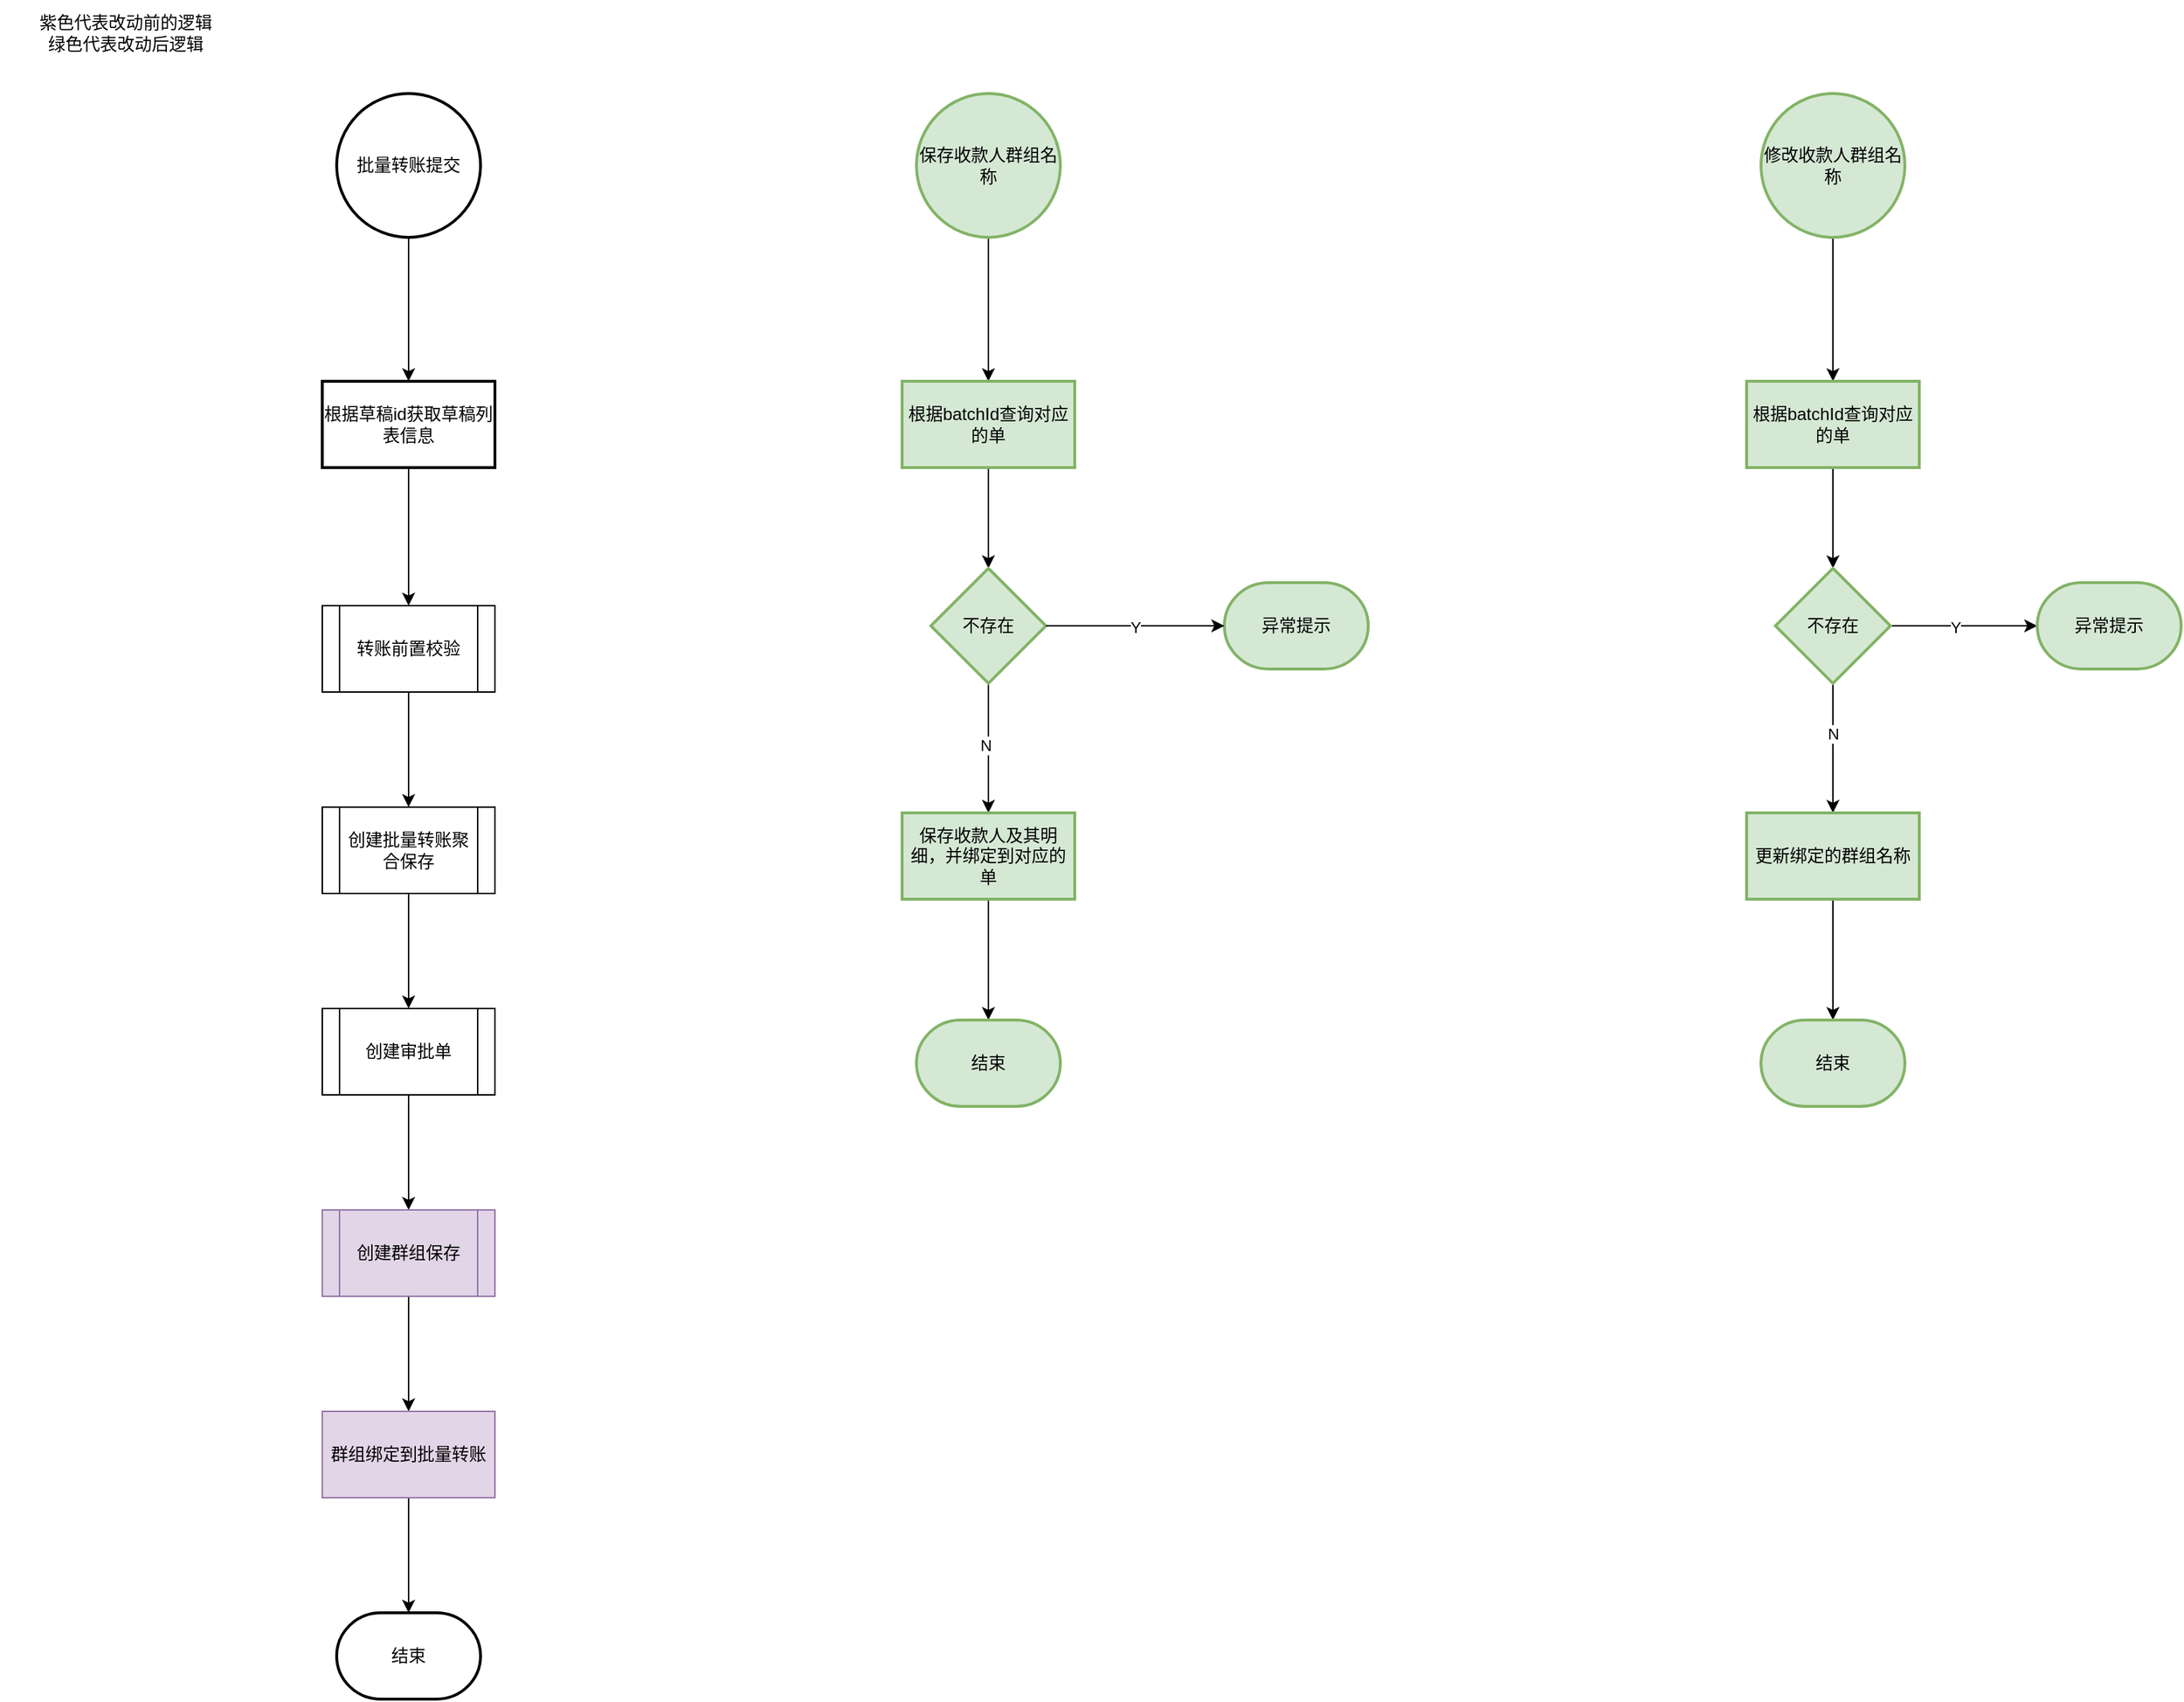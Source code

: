 <mxfile version="24.7.7">
  <diagram name="第 1 页" id="eUzwRZzNJlYsQcuNseQM">
    <mxGraphModel dx="1834" dy="1172" grid="0" gridSize="10" guides="1" tooltips="1" connect="1" arrows="1" fold="1" page="0" pageScale="1" pageWidth="827" pageHeight="1169" math="0" shadow="0">
      <root>
        <mxCell id="0" />
        <mxCell id="1" parent="0" />
        <mxCell id="e1EaGzbUumYMe4m0VlEo-6" value="" style="edgeStyle=orthogonalEdgeStyle;rounded=0;orthogonalLoop=1;jettySize=auto;html=1;" edge="1" parent="1" source="e1EaGzbUumYMe4m0VlEo-4" target="e1EaGzbUumYMe4m0VlEo-5">
          <mxGeometry relative="1" as="geometry" />
        </mxCell>
        <mxCell id="e1EaGzbUumYMe4m0VlEo-4" value="批量转账提交" style="strokeWidth=2;html=1;shape=mxgraph.flowchart.start_2;whiteSpace=wrap;" vertex="1" parent="1">
          <mxGeometry x="55" y="-105" width="100" height="100" as="geometry" />
        </mxCell>
        <mxCell id="e1EaGzbUumYMe4m0VlEo-8" style="edgeStyle=orthogonalEdgeStyle;rounded=0;orthogonalLoop=1;jettySize=auto;html=1;exitX=0.5;exitY=1;exitDx=0;exitDy=0;" edge="1" parent="1" source="e1EaGzbUumYMe4m0VlEo-5" target="e1EaGzbUumYMe4m0VlEo-7">
          <mxGeometry relative="1" as="geometry" />
        </mxCell>
        <mxCell id="e1EaGzbUumYMe4m0VlEo-5" value="根据草稿id获取草稿列表信息" style="whiteSpace=wrap;html=1;strokeWidth=2;" vertex="1" parent="1">
          <mxGeometry x="45" y="95" width="120" height="60" as="geometry" />
        </mxCell>
        <mxCell id="e1EaGzbUumYMe4m0VlEo-10" value="" style="edgeStyle=orthogonalEdgeStyle;rounded=0;orthogonalLoop=1;jettySize=auto;html=1;" edge="1" parent="1" source="e1EaGzbUumYMe4m0VlEo-7" target="e1EaGzbUumYMe4m0VlEo-9">
          <mxGeometry relative="1" as="geometry" />
        </mxCell>
        <mxCell id="e1EaGzbUumYMe4m0VlEo-7" value="转账前置校验" style="shape=process;whiteSpace=wrap;html=1;backgroundOutline=1;" vertex="1" parent="1">
          <mxGeometry x="45" y="251" width="120" height="60" as="geometry" />
        </mxCell>
        <mxCell id="e1EaGzbUumYMe4m0VlEo-12" value="" style="edgeStyle=orthogonalEdgeStyle;rounded=0;orthogonalLoop=1;jettySize=auto;html=1;" edge="1" parent="1" source="e1EaGzbUumYMe4m0VlEo-9" target="e1EaGzbUumYMe4m0VlEo-11">
          <mxGeometry relative="1" as="geometry" />
        </mxCell>
        <mxCell id="e1EaGzbUumYMe4m0VlEo-9" value="创建批量转账聚合保存" style="shape=process;whiteSpace=wrap;html=1;backgroundOutline=1;" vertex="1" parent="1">
          <mxGeometry x="45" y="391" width="120" height="60" as="geometry" />
        </mxCell>
        <mxCell id="e1EaGzbUumYMe4m0VlEo-14" value="" style="edgeStyle=orthogonalEdgeStyle;rounded=0;orthogonalLoop=1;jettySize=auto;html=1;" edge="1" parent="1" source="e1EaGzbUumYMe4m0VlEo-11" target="e1EaGzbUumYMe4m0VlEo-13">
          <mxGeometry relative="1" as="geometry" />
        </mxCell>
        <mxCell id="e1EaGzbUumYMe4m0VlEo-11" value="创建审批单" style="shape=process;whiteSpace=wrap;html=1;backgroundOutline=1;" vertex="1" parent="1">
          <mxGeometry x="45" y="531" width="120" height="60" as="geometry" />
        </mxCell>
        <mxCell id="e1EaGzbUumYMe4m0VlEo-16" value="" style="edgeStyle=orthogonalEdgeStyle;rounded=0;orthogonalLoop=1;jettySize=auto;html=1;" edge="1" parent="1" source="e1EaGzbUumYMe4m0VlEo-13" target="e1EaGzbUumYMe4m0VlEo-15">
          <mxGeometry relative="1" as="geometry" />
        </mxCell>
        <mxCell id="e1EaGzbUumYMe4m0VlEo-13" value="创建群组保存" style="shape=process;whiteSpace=wrap;html=1;backgroundOutline=1;fillColor=#e1d5e7;strokeColor=#9673a6;" vertex="1" parent="1">
          <mxGeometry x="45" y="671" width="120" height="60" as="geometry" />
        </mxCell>
        <mxCell id="e1EaGzbUumYMe4m0VlEo-18" style="edgeStyle=orthogonalEdgeStyle;rounded=0;orthogonalLoop=1;jettySize=auto;html=1;exitX=0.5;exitY=1;exitDx=0;exitDy=0;" edge="1" parent="1" source="e1EaGzbUumYMe4m0VlEo-15" target="e1EaGzbUumYMe4m0VlEo-17">
          <mxGeometry relative="1" as="geometry" />
        </mxCell>
        <mxCell id="e1EaGzbUumYMe4m0VlEo-15" value="群组绑定到批量转账" style="whiteSpace=wrap;html=1;fillColor=#e1d5e7;strokeColor=#9673a6;" vertex="1" parent="1">
          <mxGeometry x="45" y="811" width="120" height="60" as="geometry" />
        </mxCell>
        <mxCell id="e1EaGzbUumYMe4m0VlEo-17" value="结束" style="strokeWidth=2;html=1;shape=mxgraph.flowchart.terminator;whiteSpace=wrap;" vertex="1" parent="1">
          <mxGeometry x="55" y="951" width="100" height="60" as="geometry" />
        </mxCell>
        <mxCell id="e1EaGzbUumYMe4m0VlEo-19" value="紫色代表改动前的逻辑&lt;div&gt;绿色代表改动后逻辑&lt;/div&gt;" style="text;html=1;align=center;verticalAlign=middle;whiteSpace=wrap;rounded=0;" vertex="1" parent="1">
          <mxGeometry x="-179" y="-170" width="175" height="46" as="geometry" />
        </mxCell>
        <mxCell id="e1EaGzbUumYMe4m0VlEo-25" value="" style="edgeStyle=orthogonalEdgeStyle;rounded=0;orthogonalLoop=1;jettySize=auto;html=1;" edge="1" parent="1" source="e1EaGzbUumYMe4m0VlEo-23" target="e1EaGzbUumYMe4m0VlEo-24">
          <mxGeometry relative="1" as="geometry" />
        </mxCell>
        <mxCell id="e1EaGzbUumYMe4m0VlEo-23" value="保存收款人群组名称" style="strokeWidth=2;html=1;shape=mxgraph.flowchart.start_2;whiteSpace=wrap;fillColor=#d5e8d4;strokeColor=#82b366;" vertex="1" parent="1">
          <mxGeometry x="458" y="-105" width="100" height="100" as="geometry" />
        </mxCell>
        <mxCell id="e1EaGzbUumYMe4m0VlEo-27" value="" style="edgeStyle=orthogonalEdgeStyle;rounded=0;orthogonalLoop=1;jettySize=auto;html=1;" edge="1" parent="1" source="e1EaGzbUumYMe4m0VlEo-24" target="e1EaGzbUumYMe4m0VlEo-26">
          <mxGeometry relative="1" as="geometry" />
        </mxCell>
        <mxCell id="e1EaGzbUumYMe4m0VlEo-24" value="根据batchId查询对应的单" style="whiteSpace=wrap;html=1;strokeWidth=2;fillColor=#d5e8d4;strokeColor=#82b366;" vertex="1" parent="1">
          <mxGeometry x="448" y="95" width="120" height="60" as="geometry" />
        </mxCell>
        <mxCell id="e1EaGzbUumYMe4m0VlEo-32" value="" style="edgeStyle=orthogonalEdgeStyle;rounded=0;orthogonalLoop=1;jettySize=auto;html=1;" edge="1" parent="1" source="e1EaGzbUumYMe4m0VlEo-26" target="e1EaGzbUumYMe4m0VlEo-31">
          <mxGeometry relative="1" as="geometry" />
        </mxCell>
        <mxCell id="e1EaGzbUumYMe4m0VlEo-33" value="N" style="edgeLabel;html=1;align=center;verticalAlign=middle;resizable=0;points=[];" vertex="1" connectable="0" parent="e1EaGzbUumYMe4m0VlEo-32">
          <mxGeometry x="-0.044" y="-2" relative="1" as="geometry">
            <mxPoint as="offset" />
          </mxGeometry>
        </mxCell>
        <mxCell id="e1EaGzbUumYMe4m0VlEo-26" value="不存在" style="rhombus;whiteSpace=wrap;html=1;strokeWidth=2;fillColor=#d5e8d4;strokeColor=#82b366;" vertex="1" parent="1">
          <mxGeometry x="468" y="225" width="80" height="80" as="geometry" />
        </mxCell>
        <mxCell id="e1EaGzbUumYMe4m0VlEo-28" value="异常提示" style="strokeWidth=2;html=1;shape=mxgraph.flowchart.terminator;whiteSpace=wrap;fillColor=#d5e8d4;strokeColor=#82b366;" vertex="1" parent="1">
          <mxGeometry x="672" y="235" width="100" height="60" as="geometry" />
        </mxCell>
        <mxCell id="e1EaGzbUumYMe4m0VlEo-29" style="edgeStyle=orthogonalEdgeStyle;rounded=0;orthogonalLoop=1;jettySize=auto;html=1;entryX=0;entryY=0.5;entryDx=0;entryDy=0;entryPerimeter=0;" edge="1" parent="1" source="e1EaGzbUumYMe4m0VlEo-26" target="e1EaGzbUumYMe4m0VlEo-28">
          <mxGeometry relative="1" as="geometry" />
        </mxCell>
        <mxCell id="e1EaGzbUumYMe4m0VlEo-30" value="Y" style="edgeLabel;html=1;align=center;verticalAlign=middle;resizable=0;points=[];" vertex="1" connectable="0" parent="e1EaGzbUumYMe4m0VlEo-29">
          <mxGeometry y="-1" relative="1" as="geometry">
            <mxPoint as="offset" />
          </mxGeometry>
        </mxCell>
        <mxCell id="e1EaGzbUumYMe4m0VlEo-35" style="edgeStyle=orthogonalEdgeStyle;rounded=0;orthogonalLoop=1;jettySize=auto;html=1;exitX=0.5;exitY=1;exitDx=0;exitDy=0;" edge="1" parent="1" source="e1EaGzbUumYMe4m0VlEo-31" target="e1EaGzbUumYMe4m0VlEo-34">
          <mxGeometry relative="1" as="geometry" />
        </mxCell>
        <mxCell id="e1EaGzbUumYMe4m0VlEo-31" value="保存收款人及其明细，并绑定到对应的单" style="whiteSpace=wrap;html=1;strokeWidth=2;fillColor=#d5e8d4;strokeColor=#82b366;" vertex="1" parent="1">
          <mxGeometry x="448" y="395" width="120" height="60" as="geometry" />
        </mxCell>
        <mxCell id="e1EaGzbUumYMe4m0VlEo-34" value="结束" style="strokeWidth=2;html=1;shape=mxgraph.flowchart.terminator;whiteSpace=wrap;fillColor=#d5e8d4;strokeColor=#82b366;" vertex="1" parent="1">
          <mxGeometry x="458" y="539" width="100" height="60" as="geometry" />
        </mxCell>
        <mxCell id="e1EaGzbUumYMe4m0VlEo-38" value="" style="edgeStyle=orthogonalEdgeStyle;rounded=0;orthogonalLoop=1;jettySize=auto;html=1;" edge="1" parent="1" source="e1EaGzbUumYMe4m0VlEo-36" target="e1EaGzbUumYMe4m0VlEo-37">
          <mxGeometry relative="1" as="geometry" />
        </mxCell>
        <mxCell id="e1EaGzbUumYMe4m0VlEo-36" value="修改收款人群组名称" style="strokeWidth=2;html=1;shape=mxgraph.flowchart.start_2;whiteSpace=wrap;fillColor=#d5e8d4;strokeColor=#82b366;" vertex="1" parent="1">
          <mxGeometry x="1045" y="-105" width="100" height="100" as="geometry" />
        </mxCell>
        <mxCell id="e1EaGzbUumYMe4m0VlEo-40" value="" style="edgeStyle=orthogonalEdgeStyle;rounded=0;orthogonalLoop=1;jettySize=auto;html=1;" edge="1" parent="1" source="e1EaGzbUumYMe4m0VlEo-37" target="e1EaGzbUumYMe4m0VlEo-39">
          <mxGeometry relative="1" as="geometry" />
        </mxCell>
        <mxCell id="e1EaGzbUumYMe4m0VlEo-37" value="根据batchId查询对应的单" style="whiteSpace=wrap;html=1;strokeWidth=2;fillColor=#d5e8d4;strokeColor=#82b366;" vertex="1" parent="1">
          <mxGeometry x="1035" y="95" width="120" height="60" as="geometry" />
        </mxCell>
        <mxCell id="e1EaGzbUumYMe4m0VlEo-43" value="" style="edgeStyle=orthogonalEdgeStyle;rounded=0;orthogonalLoop=1;jettySize=auto;html=1;" edge="1" parent="1" source="e1EaGzbUumYMe4m0VlEo-39" target="e1EaGzbUumYMe4m0VlEo-42">
          <mxGeometry relative="1" as="geometry" />
        </mxCell>
        <mxCell id="e1EaGzbUumYMe4m0VlEo-48" value="N" style="edgeLabel;html=1;align=center;verticalAlign=middle;resizable=0;points=[];" vertex="1" connectable="0" parent="e1EaGzbUumYMe4m0VlEo-43">
          <mxGeometry x="-0.222" relative="1" as="geometry">
            <mxPoint as="offset" />
          </mxGeometry>
        </mxCell>
        <mxCell id="e1EaGzbUumYMe4m0VlEo-46" style="edgeStyle=orthogonalEdgeStyle;rounded=0;orthogonalLoop=1;jettySize=auto;html=1;exitX=1;exitY=0.5;exitDx=0;exitDy=0;" edge="1" parent="1" source="e1EaGzbUumYMe4m0VlEo-39" target="e1EaGzbUumYMe4m0VlEo-41">
          <mxGeometry relative="1" as="geometry" />
        </mxCell>
        <mxCell id="e1EaGzbUumYMe4m0VlEo-47" value="Y" style="edgeLabel;html=1;align=center;verticalAlign=middle;resizable=0;points=[];" vertex="1" connectable="0" parent="e1EaGzbUumYMe4m0VlEo-46">
          <mxGeometry x="-0.118" y="-1" relative="1" as="geometry">
            <mxPoint as="offset" />
          </mxGeometry>
        </mxCell>
        <mxCell id="e1EaGzbUumYMe4m0VlEo-39" value="不存在" style="rhombus;whiteSpace=wrap;html=1;strokeWidth=2;fillColor=#d5e8d4;strokeColor=#82b366;" vertex="1" parent="1">
          <mxGeometry x="1055" y="225" width="80" height="80" as="geometry" />
        </mxCell>
        <mxCell id="e1EaGzbUumYMe4m0VlEo-41" value="异常提示" style="strokeWidth=2;html=1;shape=mxgraph.flowchart.terminator;whiteSpace=wrap;fillColor=#d5e8d4;strokeColor=#82b366;" vertex="1" parent="1">
          <mxGeometry x="1237" y="235" width="100" height="60" as="geometry" />
        </mxCell>
        <mxCell id="e1EaGzbUumYMe4m0VlEo-45" style="edgeStyle=orthogonalEdgeStyle;rounded=0;orthogonalLoop=1;jettySize=auto;html=1;exitX=0.5;exitY=1;exitDx=0;exitDy=0;" edge="1" parent="1" source="e1EaGzbUumYMe4m0VlEo-42" target="e1EaGzbUumYMe4m0VlEo-44">
          <mxGeometry relative="1" as="geometry" />
        </mxCell>
        <mxCell id="e1EaGzbUumYMe4m0VlEo-42" value="更新绑定的群组名称" style="whiteSpace=wrap;html=1;strokeWidth=2;fillColor=#d5e8d4;strokeColor=#82b366;" vertex="1" parent="1">
          <mxGeometry x="1035" y="395" width="120" height="60" as="geometry" />
        </mxCell>
        <mxCell id="e1EaGzbUumYMe4m0VlEo-44" value="结束" style="strokeWidth=2;html=1;shape=mxgraph.flowchart.terminator;whiteSpace=wrap;fillColor=#d5e8d4;strokeColor=#82b366;" vertex="1" parent="1">
          <mxGeometry x="1045" y="539" width="100" height="60" as="geometry" />
        </mxCell>
      </root>
    </mxGraphModel>
  </diagram>
</mxfile>
